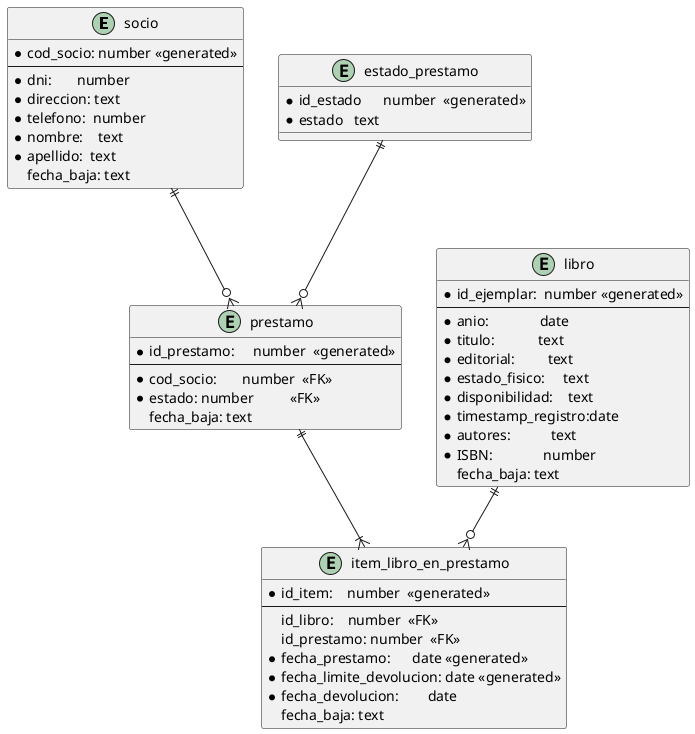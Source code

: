 @startuml
  entity socio{
    *cod_socio: number «generated»
    --
    *dni:       number
    *direccion: text
    *telefono:  number
    *nombre:    text
    *apellido:  text
    fecha_baja: text
  }

  entity libro{
    *id_ejemplar:  number «generated»
    --
    *anio:              date
    *titulo:            text
    *editorial:         text
    *estado_fisico:     text
    *disponibilidad:    text
    *timestamp_registro:date
    *autores:           text
    *ISBN:              number
    fecha_baja: text
  }

  entity item_libro_en_prestamo {
    *id_item:    number  «generated»
    --
    id_libro:    number  «FK»
    id_prestamo: number  «FK»
    *fecha_prestamo:      date «generated»
    *fecha_limite_devolucion: date «generated»
    *fecha_devolucion:        date
    fecha_baja: text
  }

  entity prestamo{
    *id_prestamo:     number  «generated»
    --
    *cod_socio:       number  «FK»
    *estado: number          «FK»
    fecha_baja: text
  }
  
  entity estado_prestamo{
    *id_estado      number  «generated»
    *estado   text
  }

libro     ||--o{    item_libro_en_prestamo
prestamo  ||--|{    item_libro_en_prestamo
socio     ||--o{    prestamo
estado_prestamo ||--o{ prestamo

@enduml
